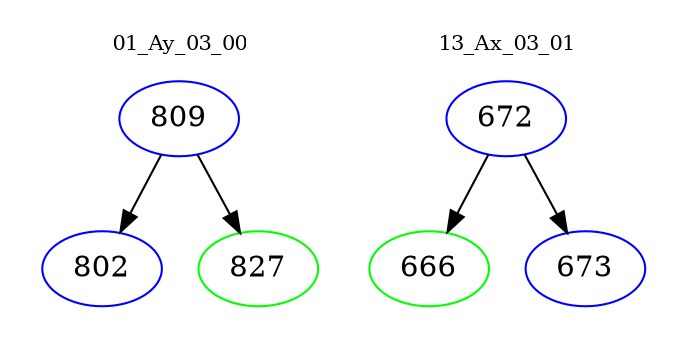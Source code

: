 digraph{
subgraph cluster_0 {
color = white
label = "01_Ay_03_00";
fontsize=10;
T0_809 [label="809", color="blue"]
T0_809 -> T0_802 [color="black"]
T0_802 [label="802", color="blue"]
T0_809 -> T0_827 [color="black"]
T0_827 [label="827", color="green"]
}
subgraph cluster_1 {
color = white
label = "13_Ax_03_01";
fontsize=10;
T1_672 [label="672", color="blue"]
T1_672 -> T1_666 [color="black"]
T1_666 [label="666", color="green"]
T1_672 -> T1_673 [color="black"]
T1_673 [label="673", color="blue"]
}
}
